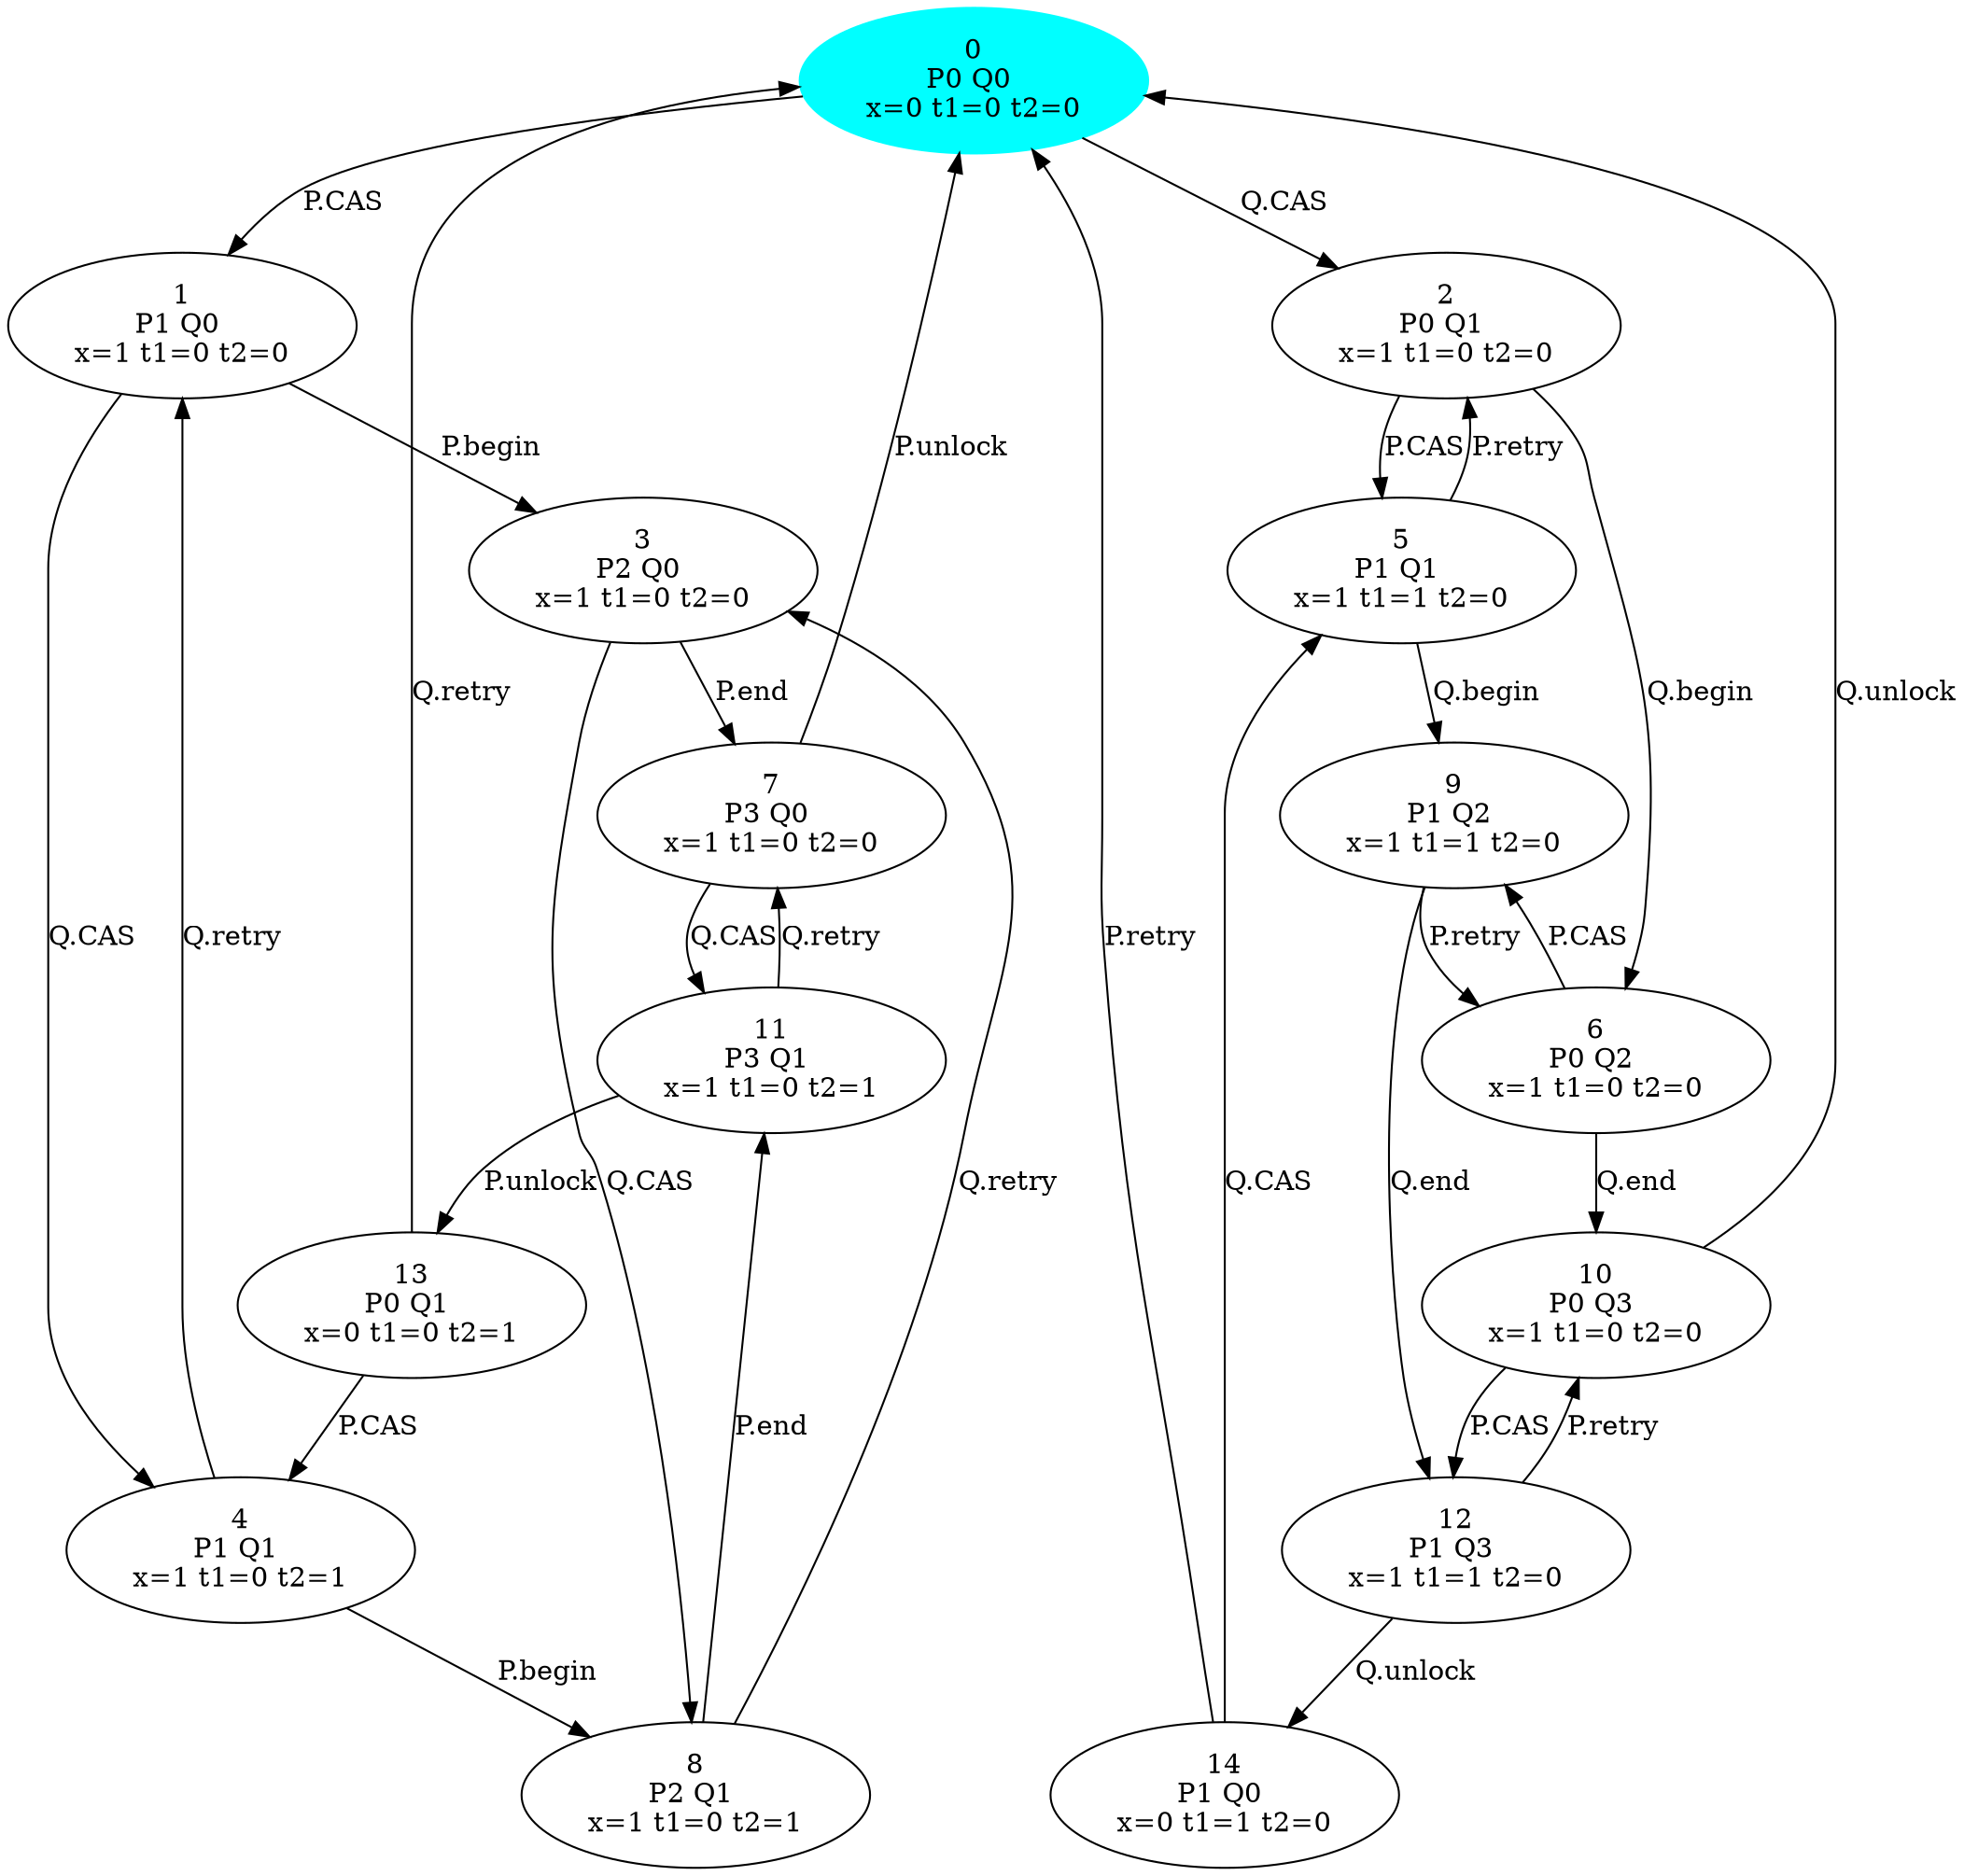 digraph {
0 [label="0\nP0 Q0 \nx=0 t1=0 t2=0"color=cyan, style=filled];
1 [label="1\nP1 Q0 \nx=1 t1=0 t2=0"];
2 [label="2\nP0 Q1 \nx=1 t1=0 t2=0"];
3 [label="3\nP2 Q0 \nx=1 t1=0 t2=0"];
4 [label="4\nP1 Q1 \nx=1 t1=0 t2=1"];
5 [label="5\nP1 Q1 \nx=1 t1=1 t2=0"];
6 [label="6\nP0 Q2 \nx=1 t1=0 t2=0"];
7 [label="7\nP3 Q0 \nx=1 t1=0 t2=0"];
8 [label="8\nP2 Q1 \nx=1 t1=0 t2=1"];
9 [label="9\nP1 Q2 \nx=1 t1=1 t2=0"];
10 [label="10\nP0 Q3 \nx=1 t1=0 t2=0"];
11 [label="11\nP3 Q1 \nx=1 t1=0 t2=1"];
12 [label="12\nP1 Q3 \nx=1 t1=1 t2=0"];
13 [label="13\nP0 Q1 \nx=0 t1=0 t2=1"];
14 [label="14\nP1 Q0 \nx=0 t1=1 t2=0"];
0 -> 1 [label="P.CAS"];
0 -> 2 [label="Q.CAS"];
1 -> 3 [label="P.begin"];
1 -> 4 [label="Q.CAS"];
2 -> 5 [label="P.CAS"];
2 -> 6 [label="Q.begin"];
3 -> 7 [label="P.end"];
3 -> 8 [label="Q.CAS"];
4 -> 8 [label="P.begin"];
4 -> 1 [label="Q.retry"];
5 -> 2 [label="P.retry"];
5 -> 9 [label="Q.begin"];
6 -> 9 [label="P.CAS"];
6 -> 10 [label="Q.end"];
7 -> 0 [label="P.unlock"];
7 -> 11 [label="Q.CAS"];
8 -> 11 [label="P.end"];
8 -> 3 [label="Q.retry"];
9 -> 6 [label="P.retry"];
9 -> 12 [label="Q.end"];
10 -> 12 [label="P.CAS"];
10 -> 0 [label="Q.unlock"];
11 -> 13 [label="P.unlock"];
11 -> 7 [label="Q.retry"];
12 -> 10 [label="P.retry"];
12 -> 14 [label="Q.unlock"];
13 -> 4 [label="P.CAS"];
13 -> 0 [label="Q.retry"];
14 -> 0 [label="P.retry"];
14 -> 5 [label="Q.CAS"];
}
